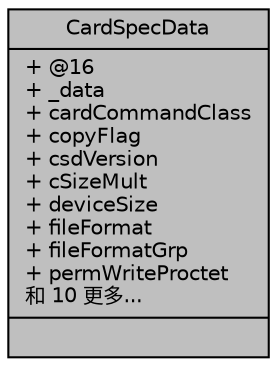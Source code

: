 digraph "CardSpecData"
{
  edge [fontname="Helvetica",fontsize="10",labelfontname="Helvetica",labelfontsize="10"];
  node [fontname="Helvetica",fontsize="10",shape=record];
  Node306 [label="{CardSpecData\n|+ @16\l+ _data\l+ cardCommandClass\l+ copyFlag\l+ csdVersion\l+ cSizeMult\l+ deviceSize\l+ fileFormat\l+ fileFormatGrp\l+ permWriteProctet\l和 10 更多...\l|}",height=0.2,width=0.4,color="black", fillcolor="grey75", style="filled", fontcolor="black"];
}
